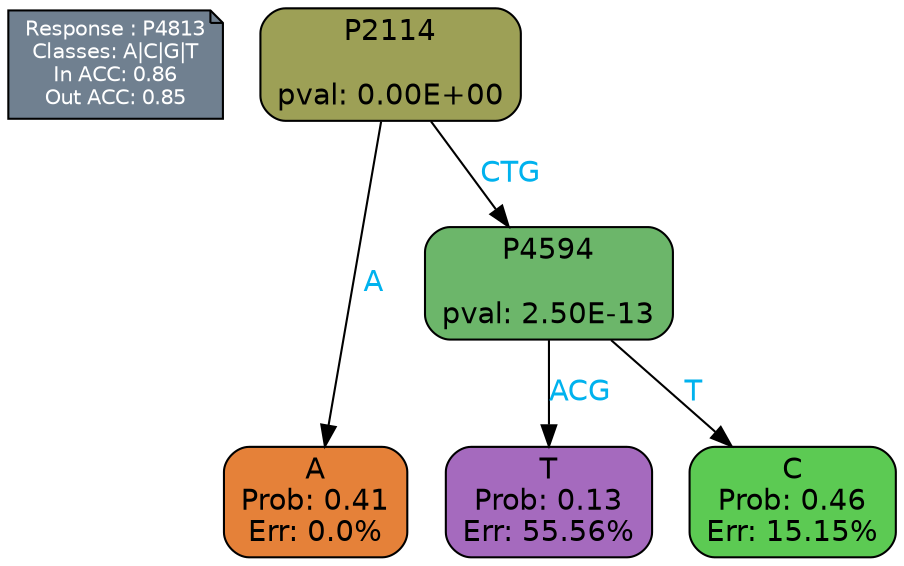 digraph Tree {
node [shape=box, style="filled, rounded", color="black", fontname=helvetica] ;
graph [ranksep=equally, splines=polylines, bgcolor=transparent, dpi=600] ;
edge [fontname=helvetica] ;
LEGEND [label="Response : P4813
Classes: A|C|G|T
In ACC: 0.86
Out ACC: 0.85
",shape=note,align=left,style=filled,fillcolor="slategray",fontcolor="white",fontsize=10];1 [label="P2114

pval: 0.00E+00", fillcolor="#9da056"] ;
2 [label="A
Prob: 0.41
Err: 0.0%", fillcolor="#e58139"] ;
3 [label="P4594

pval: 2.50E-13", fillcolor="#6cb66a"] ;
4 [label="T
Prob: 0.13
Err: 55.56%", fillcolor="#a56abe"] ;
5 [label="C
Prob: 0.46
Err: 15.15%", fillcolor="#5cca53"] ;
1 -> 2 [label="A",fontcolor=deepskyblue2] ;
1 -> 3 [label="CTG",fontcolor=deepskyblue2] ;
3 -> 4 [label="ACG",fontcolor=deepskyblue2] ;
3 -> 5 [label="T",fontcolor=deepskyblue2] ;
{rank = same; 2;4;5;}{rank = same; LEGEND;1;}}